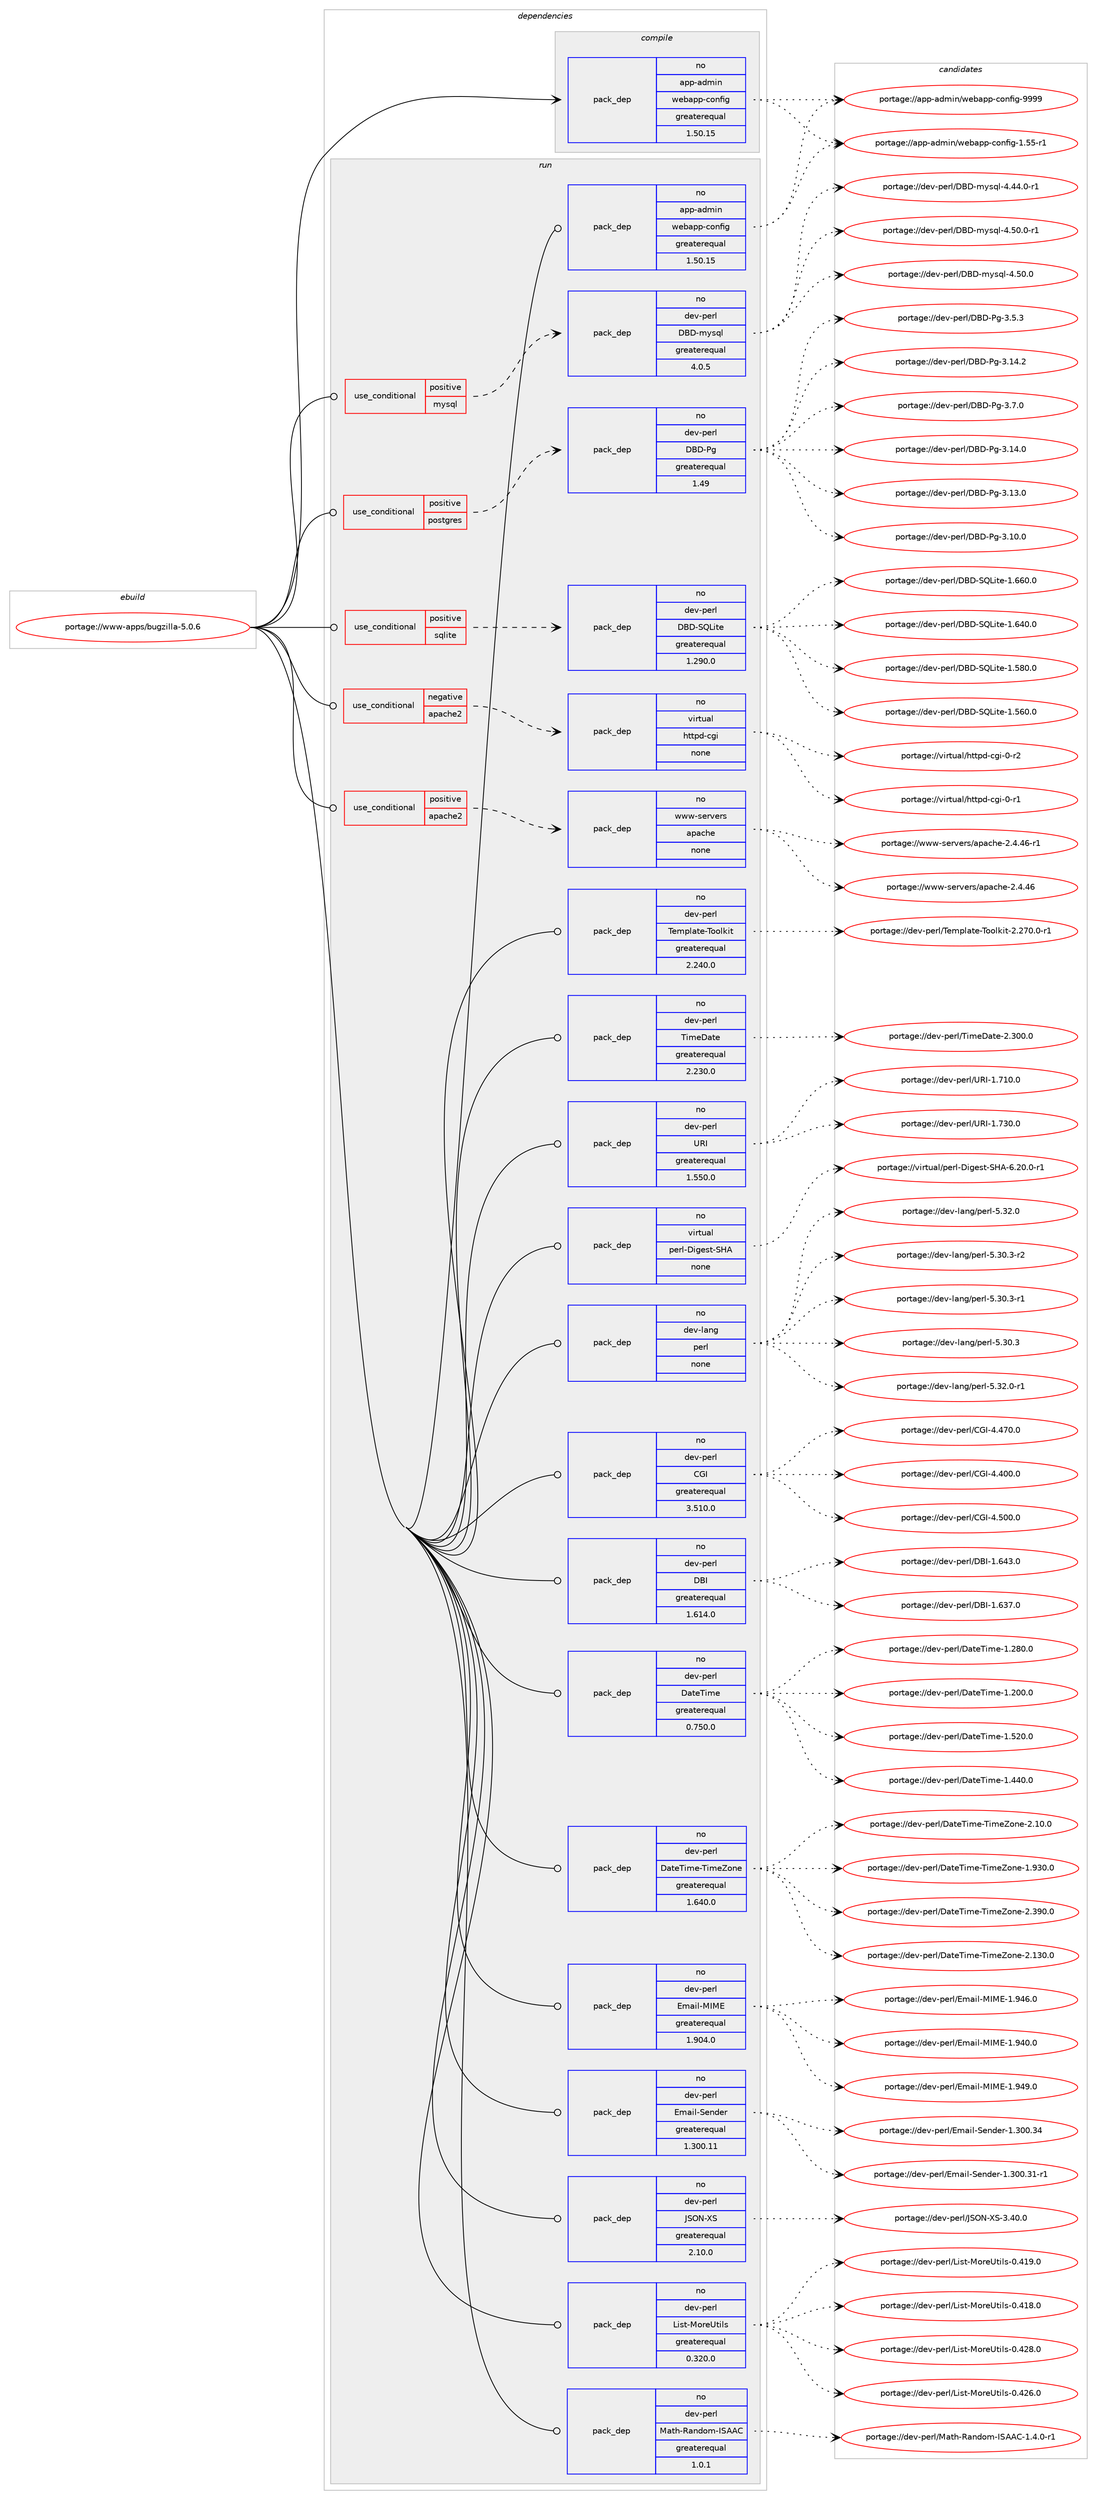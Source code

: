 digraph prolog {

# *************
# Graph options
# *************

newrank=true;
concentrate=true;
compound=true;
graph [rankdir=LR,fontname=Helvetica,fontsize=10,ranksep=1.5];#, ranksep=2.5, nodesep=0.2];
edge  [arrowhead=vee];
node  [fontname=Helvetica,fontsize=10];

# **********
# The ebuild
# **********

subgraph cluster_leftcol {
color=gray;
rank=same;
label=<<i>ebuild</i>>;
id [label="portage://www-apps/bugzilla-5.0.6", color=red, width=4, href="../www-apps/bugzilla-5.0.6.svg"];
}

# ****************
# The dependencies
# ****************

subgraph cluster_midcol {
color=gray;
label=<<i>dependencies</i>>;
subgraph cluster_compile {
fillcolor="#eeeeee";
style=filled;
label=<<i>compile</i>>;
subgraph pack2206 {
dependency2541 [label=<<TABLE BORDER="0" CELLBORDER="1" CELLSPACING="0" CELLPADDING="4" WIDTH="220"><TR><TD ROWSPAN="6" CELLPADDING="30">pack_dep</TD></TR><TR><TD WIDTH="110">no</TD></TR><TR><TD>app-admin</TD></TR><TR><TD>webapp-config</TD></TR><TR><TD>greaterequal</TD></TR><TR><TD>1.50.15</TD></TR></TABLE>>, shape=none, color=blue];
}
id:e -> dependency2541:w [weight=20,style="solid",arrowhead="vee"];
}
subgraph cluster_compileandrun {
fillcolor="#eeeeee";
style=filled;
label=<<i>compile and run</i>>;
}
subgraph cluster_run {
fillcolor="#eeeeee";
style=filled;
label=<<i>run</i>>;
subgraph cond311 {
dependency2542 [label=<<TABLE BORDER="0" CELLBORDER="1" CELLSPACING="0" CELLPADDING="4"><TR><TD ROWSPAN="3" CELLPADDING="10">use_conditional</TD></TR><TR><TD>negative</TD></TR><TR><TD>apache2</TD></TR></TABLE>>, shape=none, color=red];
subgraph pack2207 {
dependency2543 [label=<<TABLE BORDER="0" CELLBORDER="1" CELLSPACING="0" CELLPADDING="4" WIDTH="220"><TR><TD ROWSPAN="6" CELLPADDING="30">pack_dep</TD></TR><TR><TD WIDTH="110">no</TD></TR><TR><TD>virtual</TD></TR><TR><TD>httpd-cgi</TD></TR><TR><TD>none</TD></TR><TR><TD></TD></TR></TABLE>>, shape=none, color=blue];
}
dependency2542:e -> dependency2543:w [weight=20,style="dashed",arrowhead="vee"];
}
id:e -> dependency2542:w [weight=20,style="solid",arrowhead="odot"];
subgraph cond312 {
dependency2544 [label=<<TABLE BORDER="0" CELLBORDER="1" CELLSPACING="0" CELLPADDING="4"><TR><TD ROWSPAN="3" CELLPADDING="10">use_conditional</TD></TR><TR><TD>positive</TD></TR><TR><TD>apache2</TD></TR></TABLE>>, shape=none, color=red];
subgraph pack2208 {
dependency2545 [label=<<TABLE BORDER="0" CELLBORDER="1" CELLSPACING="0" CELLPADDING="4" WIDTH="220"><TR><TD ROWSPAN="6" CELLPADDING="30">pack_dep</TD></TR><TR><TD WIDTH="110">no</TD></TR><TR><TD>www-servers</TD></TR><TR><TD>apache</TD></TR><TR><TD>none</TD></TR><TR><TD></TD></TR></TABLE>>, shape=none, color=blue];
}
dependency2544:e -> dependency2545:w [weight=20,style="dashed",arrowhead="vee"];
}
id:e -> dependency2544:w [weight=20,style="solid",arrowhead="odot"];
subgraph cond313 {
dependency2546 [label=<<TABLE BORDER="0" CELLBORDER="1" CELLSPACING="0" CELLPADDING="4"><TR><TD ROWSPAN="3" CELLPADDING="10">use_conditional</TD></TR><TR><TD>positive</TD></TR><TR><TD>mysql</TD></TR></TABLE>>, shape=none, color=red];
subgraph pack2209 {
dependency2547 [label=<<TABLE BORDER="0" CELLBORDER="1" CELLSPACING="0" CELLPADDING="4" WIDTH="220"><TR><TD ROWSPAN="6" CELLPADDING="30">pack_dep</TD></TR><TR><TD WIDTH="110">no</TD></TR><TR><TD>dev-perl</TD></TR><TR><TD>DBD-mysql</TD></TR><TR><TD>greaterequal</TD></TR><TR><TD>4.0.5</TD></TR></TABLE>>, shape=none, color=blue];
}
dependency2546:e -> dependency2547:w [weight=20,style="dashed",arrowhead="vee"];
}
id:e -> dependency2546:w [weight=20,style="solid",arrowhead="odot"];
subgraph cond314 {
dependency2548 [label=<<TABLE BORDER="0" CELLBORDER="1" CELLSPACING="0" CELLPADDING="4"><TR><TD ROWSPAN="3" CELLPADDING="10">use_conditional</TD></TR><TR><TD>positive</TD></TR><TR><TD>postgres</TD></TR></TABLE>>, shape=none, color=red];
subgraph pack2210 {
dependency2549 [label=<<TABLE BORDER="0" CELLBORDER="1" CELLSPACING="0" CELLPADDING="4" WIDTH="220"><TR><TD ROWSPAN="6" CELLPADDING="30">pack_dep</TD></TR><TR><TD WIDTH="110">no</TD></TR><TR><TD>dev-perl</TD></TR><TR><TD>DBD-Pg</TD></TR><TR><TD>greaterequal</TD></TR><TR><TD>1.49</TD></TR></TABLE>>, shape=none, color=blue];
}
dependency2548:e -> dependency2549:w [weight=20,style="dashed",arrowhead="vee"];
}
id:e -> dependency2548:w [weight=20,style="solid",arrowhead="odot"];
subgraph cond315 {
dependency2550 [label=<<TABLE BORDER="0" CELLBORDER="1" CELLSPACING="0" CELLPADDING="4"><TR><TD ROWSPAN="3" CELLPADDING="10">use_conditional</TD></TR><TR><TD>positive</TD></TR><TR><TD>sqlite</TD></TR></TABLE>>, shape=none, color=red];
subgraph pack2211 {
dependency2551 [label=<<TABLE BORDER="0" CELLBORDER="1" CELLSPACING="0" CELLPADDING="4" WIDTH="220"><TR><TD ROWSPAN="6" CELLPADDING="30">pack_dep</TD></TR><TR><TD WIDTH="110">no</TD></TR><TR><TD>dev-perl</TD></TR><TR><TD>DBD-SQLite</TD></TR><TR><TD>greaterequal</TD></TR><TR><TD>1.290.0</TD></TR></TABLE>>, shape=none, color=blue];
}
dependency2550:e -> dependency2551:w [weight=20,style="dashed",arrowhead="vee"];
}
id:e -> dependency2550:w [weight=20,style="solid",arrowhead="odot"];
subgraph pack2212 {
dependency2552 [label=<<TABLE BORDER="0" CELLBORDER="1" CELLSPACING="0" CELLPADDING="4" WIDTH="220"><TR><TD ROWSPAN="6" CELLPADDING="30">pack_dep</TD></TR><TR><TD WIDTH="110">no</TD></TR><TR><TD>app-admin</TD></TR><TR><TD>webapp-config</TD></TR><TR><TD>greaterequal</TD></TR><TR><TD>1.50.15</TD></TR></TABLE>>, shape=none, color=blue];
}
id:e -> dependency2552:w [weight=20,style="solid",arrowhead="odot"];
subgraph pack2213 {
dependency2553 [label=<<TABLE BORDER="0" CELLBORDER="1" CELLSPACING="0" CELLPADDING="4" WIDTH="220"><TR><TD ROWSPAN="6" CELLPADDING="30">pack_dep</TD></TR><TR><TD WIDTH="110">no</TD></TR><TR><TD>dev-lang</TD></TR><TR><TD>perl</TD></TR><TR><TD>none</TD></TR><TR><TD></TD></TR></TABLE>>, shape=none, color=blue];
}
id:e -> dependency2553:w [weight=20,style="solid",arrowhead="odot"];
subgraph pack2214 {
dependency2554 [label=<<TABLE BORDER="0" CELLBORDER="1" CELLSPACING="0" CELLPADDING="4" WIDTH="220"><TR><TD ROWSPAN="6" CELLPADDING="30">pack_dep</TD></TR><TR><TD WIDTH="110">no</TD></TR><TR><TD>dev-perl</TD></TR><TR><TD>CGI</TD></TR><TR><TD>greaterequal</TD></TR><TR><TD>3.510.0</TD></TR></TABLE>>, shape=none, color=blue];
}
id:e -> dependency2554:w [weight=20,style="solid",arrowhead="odot"];
subgraph pack2215 {
dependency2555 [label=<<TABLE BORDER="0" CELLBORDER="1" CELLSPACING="0" CELLPADDING="4" WIDTH="220"><TR><TD ROWSPAN="6" CELLPADDING="30">pack_dep</TD></TR><TR><TD WIDTH="110">no</TD></TR><TR><TD>dev-perl</TD></TR><TR><TD>DBI</TD></TR><TR><TD>greaterequal</TD></TR><TR><TD>1.614.0</TD></TR></TABLE>>, shape=none, color=blue];
}
id:e -> dependency2555:w [weight=20,style="solid",arrowhead="odot"];
subgraph pack2216 {
dependency2556 [label=<<TABLE BORDER="0" CELLBORDER="1" CELLSPACING="0" CELLPADDING="4" WIDTH="220"><TR><TD ROWSPAN="6" CELLPADDING="30">pack_dep</TD></TR><TR><TD WIDTH="110">no</TD></TR><TR><TD>dev-perl</TD></TR><TR><TD>DateTime</TD></TR><TR><TD>greaterequal</TD></TR><TR><TD>0.750.0</TD></TR></TABLE>>, shape=none, color=blue];
}
id:e -> dependency2556:w [weight=20,style="solid",arrowhead="odot"];
subgraph pack2217 {
dependency2557 [label=<<TABLE BORDER="0" CELLBORDER="1" CELLSPACING="0" CELLPADDING="4" WIDTH="220"><TR><TD ROWSPAN="6" CELLPADDING="30">pack_dep</TD></TR><TR><TD WIDTH="110">no</TD></TR><TR><TD>dev-perl</TD></TR><TR><TD>DateTime-TimeZone</TD></TR><TR><TD>greaterequal</TD></TR><TR><TD>1.640.0</TD></TR></TABLE>>, shape=none, color=blue];
}
id:e -> dependency2557:w [weight=20,style="solid",arrowhead="odot"];
subgraph pack2218 {
dependency2558 [label=<<TABLE BORDER="0" CELLBORDER="1" CELLSPACING="0" CELLPADDING="4" WIDTH="220"><TR><TD ROWSPAN="6" CELLPADDING="30">pack_dep</TD></TR><TR><TD WIDTH="110">no</TD></TR><TR><TD>dev-perl</TD></TR><TR><TD>Email-MIME</TD></TR><TR><TD>greaterequal</TD></TR><TR><TD>1.904.0</TD></TR></TABLE>>, shape=none, color=blue];
}
id:e -> dependency2558:w [weight=20,style="solid",arrowhead="odot"];
subgraph pack2219 {
dependency2559 [label=<<TABLE BORDER="0" CELLBORDER="1" CELLSPACING="0" CELLPADDING="4" WIDTH="220"><TR><TD ROWSPAN="6" CELLPADDING="30">pack_dep</TD></TR><TR><TD WIDTH="110">no</TD></TR><TR><TD>dev-perl</TD></TR><TR><TD>Email-Sender</TD></TR><TR><TD>greaterequal</TD></TR><TR><TD>1.300.11</TD></TR></TABLE>>, shape=none, color=blue];
}
id:e -> dependency2559:w [weight=20,style="solid",arrowhead="odot"];
subgraph pack2220 {
dependency2560 [label=<<TABLE BORDER="0" CELLBORDER="1" CELLSPACING="0" CELLPADDING="4" WIDTH="220"><TR><TD ROWSPAN="6" CELLPADDING="30">pack_dep</TD></TR><TR><TD WIDTH="110">no</TD></TR><TR><TD>dev-perl</TD></TR><TR><TD>JSON-XS</TD></TR><TR><TD>greaterequal</TD></TR><TR><TD>2.10.0</TD></TR></TABLE>>, shape=none, color=blue];
}
id:e -> dependency2560:w [weight=20,style="solid",arrowhead="odot"];
subgraph pack2221 {
dependency2561 [label=<<TABLE BORDER="0" CELLBORDER="1" CELLSPACING="0" CELLPADDING="4" WIDTH="220"><TR><TD ROWSPAN="6" CELLPADDING="30">pack_dep</TD></TR><TR><TD WIDTH="110">no</TD></TR><TR><TD>dev-perl</TD></TR><TR><TD>List-MoreUtils</TD></TR><TR><TD>greaterequal</TD></TR><TR><TD>0.320.0</TD></TR></TABLE>>, shape=none, color=blue];
}
id:e -> dependency2561:w [weight=20,style="solid",arrowhead="odot"];
subgraph pack2222 {
dependency2562 [label=<<TABLE BORDER="0" CELLBORDER="1" CELLSPACING="0" CELLPADDING="4" WIDTH="220"><TR><TD ROWSPAN="6" CELLPADDING="30">pack_dep</TD></TR><TR><TD WIDTH="110">no</TD></TR><TR><TD>dev-perl</TD></TR><TR><TD>Math-Random-ISAAC</TD></TR><TR><TD>greaterequal</TD></TR><TR><TD>1.0.1</TD></TR></TABLE>>, shape=none, color=blue];
}
id:e -> dependency2562:w [weight=20,style="solid",arrowhead="odot"];
subgraph pack2223 {
dependency2563 [label=<<TABLE BORDER="0" CELLBORDER="1" CELLSPACING="0" CELLPADDING="4" WIDTH="220"><TR><TD ROWSPAN="6" CELLPADDING="30">pack_dep</TD></TR><TR><TD WIDTH="110">no</TD></TR><TR><TD>dev-perl</TD></TR><TR><TD>Template-Toolkit</TD></TR><TR><TD>greaterequal</TD></TR><TR><TD>2.240.0</TD></TR></TABLE>>, shape=none, color=blue];
}
id:e -> dependency2563:w [weight=20,style="solid",arrowhead="odot"];
subgraph pack2224 {
dependency2564 [label=<<TABLE BORDER="0" CELLBORDER="1" CELLSPACING="0" CELLPADDING="4" WIDTH="220"><TR><TD ROWSPAN="6" CELLPADDING="30">pack_dep</TD></TR><TR><TD WIDTH="110">no</TD></TR><TR><TD>dev-perl</TD></TR><TR><TD>TimeDate</TD></TR><TR><TD>greaterequal</TD></TR><TR><TD>2.230.0</TD></TR></TABLE>>, shape=none, color=blue];
}
id:e -> dependency2564:w [weight=20,style="solid",arrowhead="odot"];
subgraph pack2225 {
dependency2565 [label=<<TABLE BORDER="0" CELLBORDER="1" CELLSPACING="0" CELLPADDING="4" WIDTH="220"><TR><TD ROWSPAN="6" CELLPADDING="30">pack_dep</TD></TR><TR><TD WIDTH="110">no</TD></TR><TR><TD>dev-perl</TD></TR><TR><TD>URI</TD></TR><TR><TD>greaterequal</TD></TR><TR><TD>1.550.0</TD></TR></TABLE>>, shape=none, color=blue];
}
id:e -> dependency2565:w [weight=20,style="solid",arrowhead="odot"];
subgraph pack2226 {
dependency2566 [label=<<TABLE BORDER="0" CELLBORDER="1" CELLSPACING="0" CELLPADDING="4" WIDTH="220"><TR><TD ROWSPAN="6" CELLPADDING="30">pack_dep</TD></TR><TR><TD WIDTH="110">no</TD></TR><TR><TD>virtual</TD></TR><TR><TD>perl-Digest-SHA</TD></TR><TR><TD>none</TD></TR><TR><TD></TD></TR></TABLE>>, shape=none, color=blue];
}
id:e -> dependency2566:w [weight=20,style="solid",arrowhead="odot"];
}
}

# **************
# The candidates
# **************

subgraph cluster_choices {
rank=same;
color=gray;
label=<<i>candidates</i>>;

subgraph choice2206 {
color=black;
nodesep=1;
choice97112112459710010910511047119101989711211245991111101021051034557575757 [label="portage://app-admin/webapp-config-9999", color=red, width=4,href="../app-admin/webapp-config-9999.svg"];
choice971121124597100109105110471191019897112112459911111010210510345494653534511449 [label="portage://app-admin/webapp-config-1.55-r1", color=red, width=4,href="../app-admin/webapp-config-1.55-r1.svg"];
dependency2541:e -> choice97112112459710010910511047119101989711211245991111101021051034557575757:w [style=dotted,weight="100"];
dependency2541:e -> choice971121124597100109105110471191019897112112459911111010210510345494653534511449:w [style=dotted,weight="100"];
}
subgraph choice2207 {
color=black;
nodesep=1;
choice1181051141161179710847104116116112100459910310545484511450 [label="portage://virtual/httpd-cgi-0-r2", color=red, width=4,href="../virtual/httpd-cgi-0-r2.svg"];
choice1181051141161179710847104116116112100459910310545484511449 [label="portage://virtual/httpd-cgi-0-r1", color=red, width=4,href="../virtual/httpd-cgi-0-r1.svg"];
dependency2543:e -> choice1181051141161179710847104116116112100459910310545484511450:w [style=dotted,weight="100"];
dependency2543:e -> choice1181051141161179710847104116116112100459910310545484511449:w [style=dotted,weight="100"];
}
subgraph choice2208 {
color=black;
nodesep=1;
choice1191191194511510111411810111411547971129799104101455046524652544511449 [label="portage://www-servers/apache-2.4.46-r1", color=red, width=4,href="../www-servers/apache-2.4.46-r1.svg"];
choice119119119451151011141181011141154797112979910410145504652465254 [label="portage://www-servers/apache-2.4.46", color=red, width=4,href="../www-servers/apache-2.4.46.svg"];
dependency2545:e -> choice1191191194511510111411810111411547971129799104101455046524652544511449:w [style=dotted,weight="100"];
dependency2545:e -> choice119119119451151011141181011141154797112979910410145504652465254:w [style=dotted,weight="100"];
}
subgraph choice2209 {
color=black;
nodesep=1;
choice100101118451121011141084768666845109121115113108455246534846484511449 [label="portage://dev-perl/DBD-mysql-4.50.0-r1", color=red, width=4,href="../dev-perl/DBD-mysql-4.50.0-r1.svg"];
choice10010111845112101114108476866684510912111511310845524653484648 [label="portage://dev-perl/DBD-mysql-4.50.0", color=red, width=4,href="../dev-perl/DBD-mysql-4.50.0.svg"];
choice100101118451121011141084768666845109121115113108455246525246484511449 [label="portage://dev-perl/DBD-mysql-4.44.0-r1", color=red, width=4,href="../dev-perl/DBD-mysql-4.44.0-r1.svg"];
dependency2547:e -> choice100101118451121011141084768666845109121115113108455246534846484511449:w [style=dotted,weight="100"];
dependency2547:e -> choice10010111845112101114108476866684510912111511310845524653484648:w [style=dotted,weight="100"];
dependency2547:e -> choice100101118451121011141084768666845109121115113108455246525246484511449:w [style=dotted,weight="100"];
}
subgraph choice2210 {
color=black;
nodesep=1;
choice10010111845112101114108476866684580103455146554648 [label="portage://dev-perl/DBD-Pg-3.7.0", color=red, width=4,href="../dev-perl/DBD-Pg-3.7.0.svg"];
choice10010111845112101114108476866684580103455146534651 [label="portage://dev-perl/DBD-Pg-3.5.3", color=red, width=4,href="../dev-perl/DBD-Pg-3.5.3.svg"];
choice1001011184511210111410847686668458010345514649524650 [label="portage://dev-perl/DBD-Pg-3.14.2", color=red, width=4,href="../dev-perl/DBD-Pg-3.14.2.svg"];
choice1001011184511210111410847686668458010345514649524648 [label="portage://dev-perl/DBD-Pg-3.14.0", color=red, width=4,href="../dev-perl/DBD-Pg-3.14.0.svg"];
choice1001011184511210111410847686668458010345514649514648 [label="portage://dev-perl/DBD-Pg-3.13.0", color=red, width=4,href="../dev-perl/DBD-Pg-3.13.0.svg"];
choice1001011184511210111410847686668458010345514649484648 [label="portage://dev-perl/DBD-Pg-3.10.0", color=red, width=4,href="../dev-perl/DBD-Pg-3.10.0.svg"];
dependency2549:e -> choice10010111845112101114108476866684580103455146554648:w [style=dotted,weight="100"];
dependency2549:e -> choice10010111845112101114108476866684580103455146534651:w [style=dotted,weight="100"];
dependency2549:e -> choice1001011184511210111410847686668458010345514649524650:w [style=dotted,weight="100"];
dependency2549:e -> choice1001011184511210111410847686668458010345514649524648:w [style=dotted,weight="100"];
dependency2549:e -> choice1001011184511210111410847686668458010345514649514648:w [style=dotted,weight="100"];
dependency2549:e -> choice1001011184511210111410847686668458010345514649484648:w [style=dotted,weight="100"];
}
subgraph choice2211 {
color=black;
nodesep=1;
choice1001011184511210111410847686668458381761051161014549465454484648 [label="portage://dev-perl/DBD-SQLite-1.660.0", color=red, width=4,href="../dev-perl/DBD-SQLite-1.660.0.svg"];
choice1001011184511210111410847686668458381761051161014549465452484648 [label="portage://dev-perl/DBD-SQLite-1.640.0", color=red, width=4,href="../dev-perl/DBD-SQLite-1.640.0.svg"];
choice1001011184511210111410847686668458381761051161014549465356484648 [label="portage://dev-perl/DBD-SQLite-1.580.0", color=red, width=4,href="../dev-perl/DBD-SQLite-1.580.0.svg"];
choice1001011184511210111410847686668458381761051161014549465354484648 [label="portage://dev-perl/DBD-SQLite-1.560.0", color=red, width=4,href="../dev-perl/DBD-SQLite-1.560.0.svg"];
dependency2551:e -> choice1001011184511210111410847686668458381761051161014549465454484648:w [style=dotted,weight="100"];
dependency2551:e -> choice1001011184511210111410847686668458381761051161014549465452484648:w [style=dotted,weight="100"];
dependency2551:e -> choice1001011184511210111410847686668458381761051161014549465356484648:w [style=dotted,weight="100"];
dependency2551:e -> choice1001011184511210111410847686668458381761051161014549465354484648:w [style=dotted,weight="100"];
}
subgraph choice2212 {
color=black;
nodesep=1;
choice97112112459710010910511047119101989711211245991111101021051034557575757 [label="portage://app-admin/webapp-config-9999", color=red, width=4,href="../app-admin/webapp-config-9999.svg"];
choice971121124597100109105110471191019897112112459911111010210510345494653534511449 [label="portage://app-admin/webapp-config-1.55-r1", color=red, width=4,href="../app-admin/webapp-config-1.55-r1.svg"];
dependency2552:e -> choice97112112459710010910511047119101989711211245991111101021051034557575757:w [style=dotted,weight="100"];
dependency2552:e -> choice971121124597100109105110471191019897112112459911111010210510345494653534511449:w [style=dotted,weight="100"];
}
subgraph choice2213 {
color=black;
nodesep=1;
choice100101118451089711010347112101114108455346515046484511449 [label="portage://dev-lang/perl-5.32.0-r1", color=red, width=4,href="../dev-lang/perl-5.32.0-r1.svg"];
choice10010111845108971101034711210111410845534651504648 [label="portage://dev-lang/perl-5.32.0", color=red, width=4,href="../dev-lang/perl-5.32.0.svg"];
choice100101118451089711010347112101114108455346514846514511450 [label="portage://dev-lang/perl-5.30.3-r2", color=red, width=4,href="../dev-lang/perl-5.30.3-r2.svg"];
choice100101118451089711010347112101114108455346514846514511449 [label="portage://dev-lang/perl-5.30.3-r1", color=red, width=4,href="../dev-lang/perl-5.30.3-r1.svg"];
choice10010111845108971101034711210111410845534651484651 [label="portage://dev-lang/perl-5.30.3", color=red, width=4,href="../dev-lang/perl-5.30.3.svg"];
dependency2553:e -> choice100101118451089711010347112101114108455346515046484511449:w [style=dotted,weight="100"];
dependency2553:e -> choice10010111845108971101034711210111410845534651504648:w [style=dotted,weight="100"];
dependency2553:e -> choice100101118451089711010347112101114108455346514846514511450:w [style=dotted,weight="100"];
dependency2553:e -> choice100101118451089711010347112101114108455346514846514511449:w [style=dotted,weight="100"];
dependency2553:e -> choice10010111845108971101034711210111410845534651484651:w [style=dotted,weight="100"];
}
subgraph choice2214 {
color=black;
nodesep=1;
choice10010111845112101114108476771734552465348484648 [label="portage://dev-perl/CGI-4.500.0", color=red, width=4,href="../dev-perl/CGI-4.500.0.svg"];
choice10010111845112101114108476771734552465255484648 [label="portage://dev-perl/CGI-4.470.0", color=red, width=4,href="../dev-perl/CGI-4.470.0.svg"];
choice10010111845112101114108476771734552465248484648 [label="portage://dev-perl/CGI-4.400.0", color=red, width=4,href="../dev-perl/CGI-4.400.0.svg"];
dependency2554:e -> choice10010111845112101114108476771734552465348484648:w [style=dotted,weight="100"];
dependency2554:e -> choice10010111845112101114108476771734552465255484648:w [style=dotted,weight="100"];
dependency2554:e -> choice10010111845112101114108476771734552465248484648:w [style=dotted,weight="100"];
}
subgraph choice2215 {
color=black;
nodesep=1;
choice10010111845112101114108476866734549465452514648 [label="portage://dev-perl/DBI-1.643.0", color=red, width=4,href="../dev-perl/DBI-1.643.0.svg"];
choice10010111845112101114108476866734549465451554648 [label="portage://dev-perl/DBI-1.637.0", color=red, width=4,href="../dev-perl/DBI-1.637.0.svg"];
dependency2555:e -> choice10010111845112101114108476866734549465452514648:w [style=dotted,weight="100"];
dependency2555:e -> choice10010111845112101114108476866734549465451554648:w [style=dotted,weight="100"];
}
subgraph choice2216 {
color=black;
nodesep=1;
choice10010111845112101114108476897116101841051091014549465350484648 [label="portage://dev-perl/DateTime-1.520.0", color=red, width=4,href="../dev-perl/DateTime-1.520.0.svg"];
choice10010111845112101114108476897116101841051091014549465252484648 [label="portage://dev-perl/DateTime-1.440.0", color=red, width=4,href="../dev-perl/DateTime-1.440.0.svg"];
choice10010111845112101114108476897116101841051091014549465056484648 [label="portage://dev-perl/DateTime-1.280.0", color=red, width=4,href="../dev-perl/DateTime-1.280.0.svg"];
choice10010111845112101114108476897116101841051091014549465048484648 [label="portage://dev-perl/DateTime-1.200.0", color=red, width=4,href="../dev-perl/DateTime-1.200.0.svg"];
dependency2556:e -> choice10010111845112101114108476897116101841051091014549465350484648:w [style=dotted,weight="100"];
dependency2556:e -> choice10010111845112101114108476897116101841051091014549465252484648:w [style=dotted,weight="100"];
dependency2556:e -> choice10010111845112101114108476897116101841051091014549465056484648:w [style=dotted,weight="100"];
dependency2556:e -> choice10010111845112101114108476897116101841051091014549465048484648:w [style=dotted,weight="100"];
}
subgraph choice2217 {
color=black;
nodesep=1;
choice10010111845112101114108476897116101841051091014584105109101901111101014550465157484648 [label="portage://dev-perl/DateTime-TimeZone-2.390.0", color=red, width=4,href="../dev-perl/DateTime-TimeZone-2.390.0.svg"];
choice10010111845112101114108476897116101841051091014584105109101901111101014550464951484648 [label="portage://dev-perl/DateTime-TimeZone-2.130.0", color=red, width=4,href="../dev-perl/DateTime-TimeZone-2.130.0.svg"];
choice100101118451121011141084768971161018410510910145841051091019011111010145504649484648 [label="portage://dev-perl/DateTime-TimeZone-2.10.0", color=red, width=4,href="../dev-perl/DateTime-TimeZone-2.10.0.svg"];
choice10010111845112101114108476897116101841051091014584105109101901111101014549465751484648 [label="portage://dev-perl/DateTime-TimeZone-1.930.0", color=red, width=4,href="../dev-perl/DateTime-TimeZone-1.930.0.svg"];
dependency2557:e -> choice10010111845112101114108476897116101841051091014584105109101901111101014550465157484648:w [style=dotted,weight="100"];
dependency2557:e -> choice10010111845112101114108476897116101841051091014584105109101901111101014550464951484648:w [style=dotted,weight="100"];
dependency2557:e -> choice100101118451121011141084768971161018410510910145841051091019011111010145504649484648:w [style=dotted,weight="100"];
dependency2557:e -> choice10010111845112101114108476897116101841051091014584105109101901111101014549465751484648:w [style=dotted,weight="100"];
}
subgraph choice2218 {
color=black;
nodesep=1;
choice1001011184511210111410847691099710510845777377694549465752574648 [label="portage://dev-perl/Email-MIME-1.949.0", color=red, width=4,href="../dev-perl/Email-MIME-1.949.0.svg"];
choice1001011184511210111410847691099710510845777377694549465752544648 [label="portage://dev-perl/Email-MIME-1.946.0", color=red, width=4,href="../dev-perl/Email-MIME-1.946.0.svg"];
choice1001011184511210111410847691099710510845777377694549465752484648 [label="portage://dev-perl/Email-MIME-1.940.0", color=red, width=4,href="../dev-perl/Email-MIME-1.940.0.svg"];
dependency2558:e -> choice1001011184511210111410847691099710510845777377694549465752574648:w [style=dotted,weight="100"];
dependency2558:e -> choice1001011184511210111410847691099710510845777377694549465752544648:w [style=dotted,weight="100"];
dependency2558:e -> choice1001011184511210111410847691099710510845777377694549465752484648:w [style=dotted,weight="100"];
}
subgraph choice2219 {
color=black;
nodesep=1;
choice100101118451121011141084769109971051084583101110100101114454946514848465152 [label="portage://dev-perl/Email-Sender-1.300.34", color=red, width=4,href="../dev-perl/Email-Sender-1.300.34.svg"];
choice1001011184511210111410847691099710510845831011101001011144549465148484651494511449 [label="portage://dev-perl/Email-Sender-1.300.31-r1", color=red, width=4,href="../dev-perl/Email-Sender-1.300.31-r1.svg"];
dependency2559:e -> choice100101118451121011141084769109971051084583101110100101114454946514848465152:w [style=dotted,weight="100"];
dependency2559:e -> choice1001011184511210111410847691099710510845831011101001011144549465148484651494511449:w [style=dotted,weight="100"];
}
subgraph choice2220 {
color=black;
nodesep=1;
choice10010111845112101114108477483797845888345514652484648 [label="portage://dev-perl/JSON-XS-3.40.0", color=red, width=4,href="../dev-perl/JSON-XS-3.40.0.svg"];
dependency2560:e -> choice10010111845112101114108477483797845888345514652484648:w [style=dotted,weight="100"];
}
subgraph choice2221 {
color=black;
nodesep=1;
choice1001011184511210111410847761051151164577111114101851161051081154548465250564648 [label="portage://dev-perl/List-MoreUtils-0.428.0", color=red, width=4,href="../dev-perl/List-MoreUtils-0.428.0.svg"];
choice1001011184511210111410847761051151164577111114101851161051081154548465250544648 [label="portage://dev-perl/List-MoreUtils-0.426.0", color=red, width=4,href="../dev-perl/List-MoreUtils-0.426.0.svg"];
choice1001011184511210111410847761051151164577111114101851161051081154548465249574648 [label="portage://dev-perl/List-MoreUtils-0.419.0", color=red, width=4,href="../dev-perl/List-MoreUtils-0.419.0.svg"];
choice1001011184511210111410847761051151164577111114101851161051081154548465249564648 [label="portage://dev-perl/List-MoreUtils-0.418.0", color=red, width=4,href="../dev-perl/List-MoreUtils-0.418.0.svg"];
dependency2561:e -> choice1001011184511210111410847761051151164577111114101851161051081154548465250564648:w [style=dotted,weight="100"];
dependency2561:e -> choice1001011184511210111410847761051151164577111114101851161051081154548465250544648:w [style=dotted,weight="100"];
dependency2561:e -> choice1001011184511210111410847761051151164577111114101851161051081154548465249574648:w [style=dotted,weight="100"];
dependency2561:e -> choice1001011184511210111410847761051151164577111114101851161051081154548465249564648:w [style=dotted,weight="100"];
}
subgraph choice2222 {
color=black;
nodesep=1;
choice100101118451121011141084777971161044582971101001111094573836565674549465246484511449 [label="portage://dev-perl/Math-Random-ISAAC-1.4.0-r1", color=red, width=4,href="../dev-perl/Math-Random-ISAAC-1.4.0-r1.svg"];
dependency2562:e -> choice100101118451121011141084777971161044582971101001111094573836565674549465246484511449:w [style=dotted,weight="100"];
}
subgraph choice2223 {
color=black;
nodesep=1;
choice10010111845112101114108478410110911210897116101458411111110810710511645504650554846484511449 [label="portage://dev-perl/Template-Toolkit-2.270.0-r1", color=red, width=4,href="../dev-perl/Template-Toolkit-2.270.0-r1.svg"];
dependency2563:e -> choice10010111845112101114108478410110911210897116101458411111110810710511645504650554846484511449:w [style=dotted,weight="100"];
}
subgraph choice2224 {
color=black;
nodesep=1;
choice10010111845112101114108478410510910168971161014550465148484648 [label="portage://dev-perl/TimeDate-2.300.0", color=red, width=4,href="../dev-perl/TimeDate-2.300.0.svg"];
dependency2564:e -> choice10010111845112101114108478410510910168971161014550465148484648:w [style=dotted,weight="100"];
}
subgraph choice2225 {
color=black;
nodesep=1;
choice10010111845112101114108478582734549465551484648 [label="portage://dev-perl/URI-1.730.0", color=red, width=4,href="../dev-perl/URI-1.730.0.svg"];
choice10010111845112101114108478582734549465549484648 [label="portage://dev-perl/URI-1.710.0", color=red, width=4,href="../dev-perl/URI-1.710.0.svg"];
dependency2565:e -> choice10010111845112101114108478582734549465551484648:w [style=dotted,weight="100"];
dependency2565:e -> choice10010111845112101114108478582734549465549484648:w [style=dotted,weight="100"];
}
subgraph choice2226 {
color=black;
nodesep=1;
choice1181051141161179710847112101114108456810510310111511645837265455446504846484511449 [label="portage://virtual/perl-Digest-SHA-6.20.0-r1", color=red, width=4,href="../virtual/perl-Digest-SHA-6.20.0-r1.svg"];
dependency2566:e -> choice1181051141161179710847112101114108456810510310111511645837265455446504846484511449:w [style=dotted,weight="100"];
}
}

}
